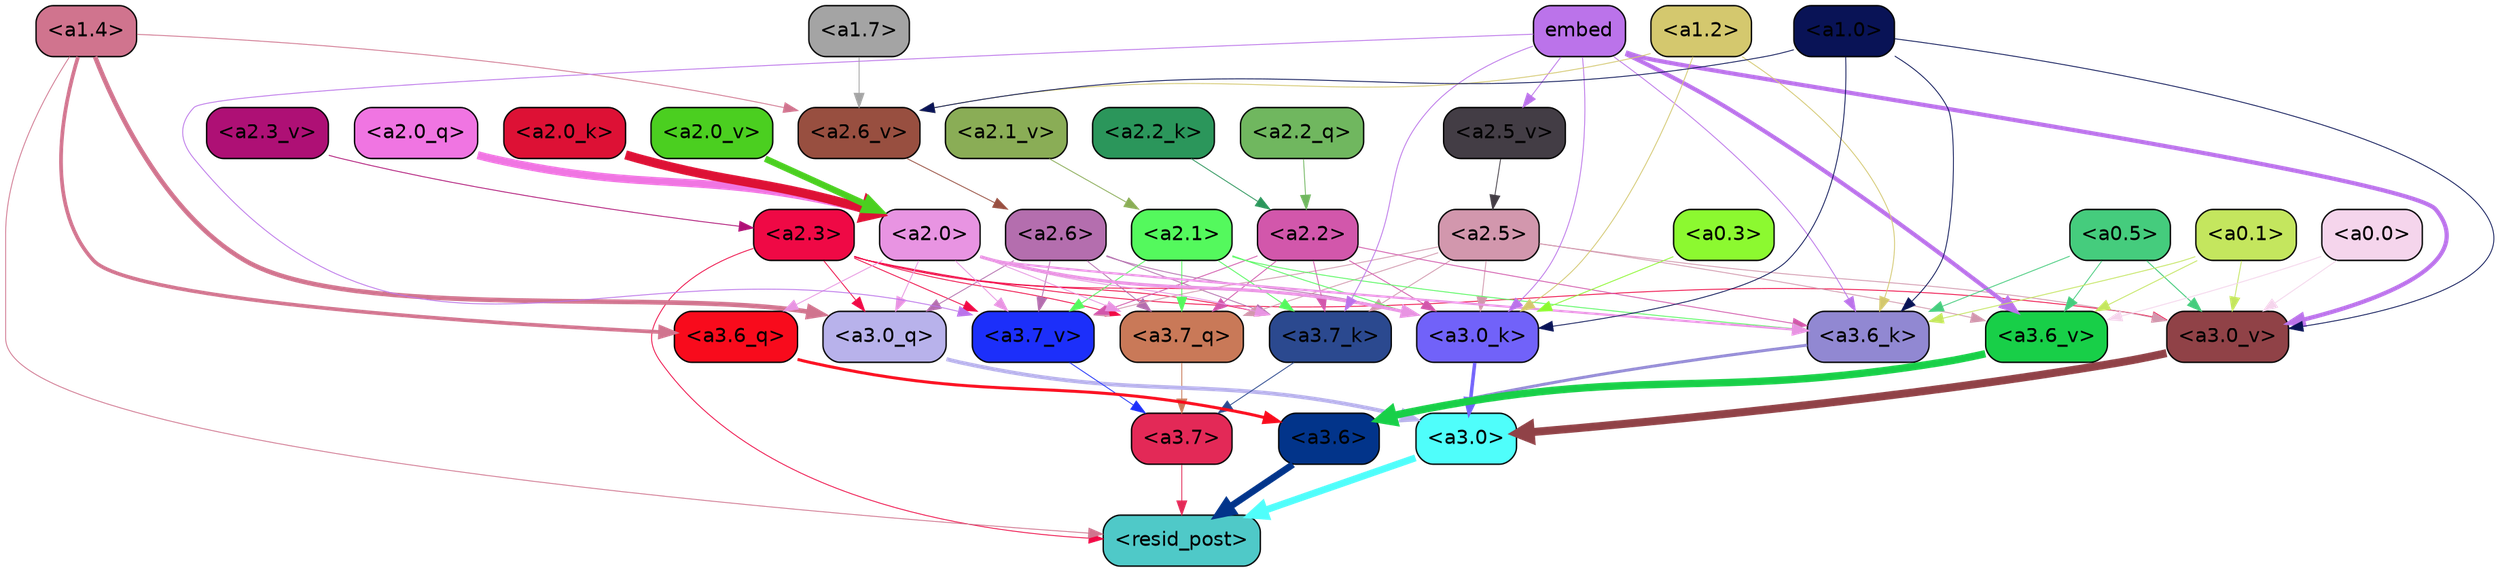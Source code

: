 strict digraph "" {
	graph [bgcolor=transparent,
		layout=dot,
		overlap=false,
		splines=true
	];
	"<a3.7>"	[color=black,
		fillcolor="#e32957",
		fontname=Helvetica,
		shape=box,
		style="filled, rounded"];
	"<resid_post>"	[color=black,
		fillcolor="#4fc9c8",
		fontname=Helvetica,
		shape=box,
		style="filled, rounded"];
	"<a3.7>" -> "<resid_post>"	[color="#e32957",
		penwidth=0.6];
	"<a3.6>"	[color=black,
		fillcolor="#02348a",
		fontname=Helvetica,
		shape=box,
		style="filled, rounded"];
	"<a3.6>" -> "<resid_post>"	[color="#02348a",
		penwidth=4.753257989883423];
	"<a3.0>"	[color=black,
		fillcolor="#4ffefb",
		fontname=Helvetica,
		shape=box,
		style="filled, rounded"];
	"<a3.0>" -> "<resid_post>"	[color="#4ffefb",
		penwidth=4.90053927898407];
	"<a2.3>"	[color=black,
		fillcolor="#ef0945",
		fontname=Helvetica,
		shape=box,
		style="filled, rounded"];
	"<a2.3>" -> "<resid_post>"	[color="#ef0945",
		penwidth=0.6];
	"<a3.7_q>"	[color=black,
		fillcolor="#c97958",
		fontname=Helvetica,
		shape=box,
		style="filled, rounded"];
	"<a2.3>" -> "<a3.7_q>"	[color="#ef0945",
		penwidth=0.6];
	"<a3.0_q>"	[color=black,
		fillcolor="#b8b2eb",
		fontname=Helvetica,
		shape=box,
		style="filled, rounded"];
	"<a2.3>" -> "<a3.0_q>"	[color="#ef0945",
		penwidth=0.6];
	"<a3.7_k>"	[color=black,
		fillcolor="#2b498f",
		fontname=Helvetica,
		shape=box,
		style="filled, rounded"];
	"<a2.3>" -> "<a3.7_k>"	[color="#ef0945",
		penwidth=0.6];
	"<a3.0_k>"	[color=black,
		fillcolor="#7162f9",
		fontname=Helvetica,
		shape=box,
		style="filled, rounded"];
	"<a2.3>" -> "<a3.0_k>"	[color="#ef0945",
		penwidth=0.6];
	"<a3.7_v>"	[color=black,
		fillcolor="#1c2ffa",
		fontname=Helvetica,
		shape=box,
		style="filled, rounded"];
	"<a2.3>" -> "<a3.7_v>"	[color="#ef0945",
		penwidth=0.6];
	"<a3.0_v>"	[color=black,
		fillcolor="#904247",
		fontname=Helvetica,
		shape=box,
		style="filled, rounded"];
	"<a2.3>" -> "<a3.0_v>"	[color="#ef0945",
		penwidth=0.6];
	"<a1.4>"	[color=black,
		fillcolor="#d0748e",
		fontname=Helvetica,
		shape=box,
		style="filled, rounded"];
	"<a1.4>" -> "<resid_post>"	[color="#d0748e",
		penwidth=0.6];
	"<a3.6_q>"	[color=black,
		fillcolor="#f80b1c",
		fontname=Helvetica,
		shape=box,
		style="filled, rounded"];
	"<a1.4>" -> "<a3.6_q>"	[color="#d0748e",
		penwidth=2.6043437719345093];
	"<a1.4>" -> "<a3.0_q>"	[color="#d0748e",
		penwidth=3.2779015004634857];
	"<a2.6_v>"	[color=black,
		fillcolor="#984f40",
		fontname=Helvetica,
		shape=box,
		style="filled, rounded"];
	"<a1.4>" -> "<a2.6_v>"	[color="#d0748e",
		penwidth=0.6];
	"<a3.7_q>" -> "<a3.7>"	[color="#c97958",
		penwidth=0.6];
	"<a3.6_q>" -> "<a3.6>"	[color="#f80b1c",
		penwidth=2.091020345687866];
	"<a3.0_q>" -> "<a3.0>"	[color="#b8b2eb",
		penwidth=2.7421876192092896];
	"<a3.7_k>" -> "<a3.7>"	[color="#2b498f",
		penwidth=0.6];
	"<a3.6_k>"	[color=black,
		fillcolor="#9188d2",
		fontname=Helvetica,
		shape=box,
		style="filled, rounded"];
	"<a3.6_k>" -> "<a3.6>"	[color="#9188d2",
		penwidth=2.048597991466522];
	"<a3.0_k>" -> "<a3.0>"	[color="#7162f9",
		penwidth=2.476402521133423];
	"<a3.7_v>" -> "<a3.7>"	[color="#1c2ffa",
		penwidth=0.6];
	"<a3.6_v>"	[color=black,
		fillcolor="#18cf48",
		fontname=Helvetica,
		shape=box,
		style="filled, rounded"];
	"<a3.6_v>" -> "<a3.6>"	[color="#18cf48",
		penwidth=5.2550448179244995];
	"<a3.0_v>" -> "<a3.0>"	[color="#904247",
		penwidth=5.652270674705505];
	"<a2.6>"	[color=black,
		fillcolor="#b46eae",
		fontname=Helvetica,
		shape=box,
		style="filled, rounded"];
	"<a2.6>" -> "<a3.7_q>"	[color="#b46eae",
		penwidth=0.6];
	"<a2.6>" -> "<a3.0_q>"	[color="#b46eae",
		penwidth=0.6];
	"<a2.6>" -> "<a3.7_k>"	[color="#b46eae",
		penwidth=0.6];
	"<a2.6>" -> "<a3.0_k>"	[color="#b46eae",
		penwidth=0.6];
	"<a2.6>" -> "<a3.7_v>"	[color="#b46eae",
		penwidth=0.6];
	"<a2.5>"	[color=black,
		fillcolor="#d297ad",
		fontname=Helvetica,
		shape=box,
		style="filled, rounded"];
	"<a2.5>" -> "<a3.7_q>"	[color="#d297ad",
		penwidth=0.6];
	"<a2.5>" -> "<a3.7_k>"	[color="#d297ad",
		penwidth=0.6];
	"<a2.5>" -> "<a3.0_k>"	[color="#d297ad",
		penwidth=0.6];
	"<a2.5>" -> "<a3.7_v>"	[color="#d297ad",
		penwidth=0.6];
	"<a2.5>" -> "<a3.6_v>"	[color="#d297ad",
		penwidth=0.6];
	"<a2.5>" -> "<a3.0_v>"	[color="#d297ad",
		penwidth=0.6];
	"<a2.2>"	[color=black,
		fillcolor="#d257ab",
		fontname=Helvetica,
		shape=box,
		style="filled, rounded"];
	"<a2.2>" -> "<a3.7_q>"	[color="#d257ab",
		penwidth=0.6];
	"<a2.2>" -> "<a3.7_k>"	[color="#d257ab",
		penwidth=0.6];
	"<a2.2>" -> "<a3.6_k>"	[color="#d257ab",
		penwidth=0.6];
	"<a2.2>" -> "<a3.0_k>"	[color="#d257ab",
		penwidth=0.6];
	"<a2.2>" -> "<a3.7_v>"	[color="#d257ab",
		penwidth=0.6];
	"<a2.1>"	[color=black,
		fillcolor="#54f95d",
		fontname=Helvetica,
		shape=box,
		style="filled, rounded"];
	"<a2.1>" -> "<a3.7_q>"	[color="#54f95d",
		penwidth=0.6];
	"<a2.1>" -> "<a3.7_k>"	[color="#54f95d",
		penwidth=0.6];
	"<a2.1>" -> "<a3.6_k>"	[color="#54f95d",
		penwidth=0.6];
	"<a2.1>" -> "<a3.0_k>"	[color="#54f95d",
		penwidth=0.6];
	"<a2.1>" -> "<a3.7_v>"	[color="#54f95d",
		penwidth=0.6];
	"<a2.0>"	[color=black,
		fillcolor="#e894e2",
		fontname=Helvetica,
		shape=box,
		style="filled, rounded"];
	"<a2.0>" -> "<a3.7_q>"	[color="#e894e2",
		penwidth=0.6];
	"<a2.0>" -> "<a3.6_q>"	[color="#e894e2",
		penwidth=0.6];
	"<a2.0>" -> "<a3.0_q>"	[color="#e894e2",
		penwidth=0.6];
	"<a2.0>" -> "<a3.7_k>"	[color="#e894e2",
		penwidth=0.6];
	"<a2.0>" -> "<a3.6_k>"	[color="#e894e2",
		penwidth=1.5290023684501648];
	"<a2.0>" -> "<a3.0_k>"	[color="#e894e2",
		penwidth=2.2551413774490356];
	"<a2.0>" -> "<a3.7_v>"	[color="#e894e2",
		penwidth=0.6];
	embed	[color=black,
		fillcolor="#bb73ea",
		fontname=Helvetica,
		shape=box,
		style="filled, rounded"];
	embed -> "<a3.7_k>"	[color="#bb73ea",
		penwidth=0.6];
	embed -> "<a3.6_k>"	[color="#bb73ea",
		penwidth=0.6];
	embed -> "<a3.0_k>"	[color="#bb73ea",
		penwidth=0.6];
	embed -> "<a3.7_v>"	[color="#bb73ea",
		penwidth=0.6];
	embed -> "<a3.6_v>"	[color="#bb73ea",
		penwidth=2.9556376338005066];
	embed -> "<a3.0_v>"	[color="#bb73ea",
		penwidth=2.972973108291626];
	"<a2.5_v>"	[color=black,
		fillcolor="#433d45",
		fontname=Helvetica,
		shape=box,
		style="filled, rounded"];
	embed -> "<a2.5_v>"	[color="#bb73ea",
		penwidth=0.6];
	"<a1.2>"	[color=black,
		fillcolor="#d4c86e",
		fontname=Helvetica,
		shape=box,
		style="filled, rounded"];
	"<a1.2>" -> "<a3.6_k>"	[color="#d4c86e",
		penwidth=0.6];
	"<a1.2>" -> "<a3.0_k>"	[color="#d4c86e",
		penwidth=0.6];
	"<a1.2>" -> "<a2.6_v>"	[color="#d4c86e",
		penwidth=0.6];
	"<a1.0>"	[color=black,
		fillcolor="#091356",
		fontname=Helvetica,
		shape=box,
		style="filled, rounded"];
	"<a1.0>" -> "<a3.6_k>"	[color="#091356",
		penwidth=0.6];
	"<a1.0>" -> "<a3.0_k>"	[color="#091356",
		penwidth=0.6];
	"<a1.0>" -> "<a3.0_v>"	[color="#091356",
		penwidth=0.6];
	"<a1.0>" -> "<a2.6_v>"	[color="#091356",
		penwidth=0.6];
	"<a0.5>"	[color=black,
		fillcolor="#45cc7d",
		fontname=Helvetica,
		shape=box,
		style="filled, rounded"];
	"<a0.5>" -> "<a3.6_k>"	[color="#45cc7d",
		penwidth=0.6];
	"<a0.5>" -> "<a3.6_v>"	[color="#45cc7d",
		penwidth=0.6];
	"<a0.5>" -> "<a3.0_v>"	[color="#45cc7d",
		penwidth=0.6790935099124908];
	"<a0.1>"	[color=black,
		fillcolor="#c4e65e",
		fontname=Helvetica,
		shape=box,
		style="filled, rounded"];
	"<a0.1>" -> "<a3.6_k>"	[color="#c4e65e",
		penwidth=0.6];
	"<a0.1>" -> "<a3.6_v>"	[color="#c4e65e",
		penwidth=0.6];
	"<a0.1>" -> "<a3.0_v>"	[color="#c4e65e",
		penwidth=0.6];
	"<a0.3>"	[color=black,
		fillcolor="#8cf930",
		fontname=Helvetica,
		shape=box,
		style="filled, rounded"];
	"<a0.3>" -> "<a3.0_k>"	[color="#8cf930",
		penwidth=0.6];
	"<a0.0>"	[color=black,
		fillcolor="#f5d5ec",
		fontname=Helvetica,
		shape=box,
		style="filled, rounded"];
	"<a0.0>" -> "<a3.6_v>"	[color="#f5d5ec",
		penwidth=0.6];
	"<a0.0>" -> "<a3.0_v>"	[color="#f5d5ec",
		penwidth=0.6];
	"<a2.2_q>"	[color=black,
		fillcolor="#70b75f",
		fontname=Helvetica,
		shape=box,
		style="filled, rounded"];
	"<a2.2_q>" -> "<a2.2>"	[color="#70b75f",
		penwidth=0.6];
	"<a2.0_q>"	[color=black,
		fillcolor="#f075e2",
		fontname=Helvetica,
		shape=box,
		style="filled, rounded"];
	"<a2.0_q>" -> "<a2.0>"	[color="#f075e2",
		penwidth=5.6763341426849365];
	"<a2.2_k>"	[color=black,
		fillcolor="#2b965b",
		fontname=Helvetica,
		shape=box,
		style="filled, rounded"];
	"<a2.2_k>" -> "<a2.2>"	[color="#2b965b",
		penwidth=0.6];
	"<a2.0_k>"	[color=black,
		fillcolor="#dd1135",
		fontname=Helvetica,
		shape=box,
		style="filled, rounded"];
	"<a2.0_k>" -> "<a2.0>"	[color="#dd1135",
		penwidth=6.450865745544434];
	"<a2.6_v>" -> "<a2.6>"	[color="#984f40",
		penwidth=0.6];
	"<a2.5_v>" -> "<a2.5>"	[color="#433d45",
		penwidth=0.6];
	"<a2.3_v>"	[color=black,
		fillcolor="#ae1075",
		fontname=Helvetica,
		shape=box,
		style="filled, rounded"];
	"<a2.3_v>" -> "<a2.3>"	[color="#ae1075",
		penwidth=0.6];
	"<a2.1_v>"	[color=black,
		fillcolor="#8aad56",
		fontname=Helvetica,
		shape=box,
		style="filled, rounded"];
	"<a2.1_v>" -> "<a2.1>"	[color="#8aad56",
		penwidth=0.6];
	"<a2.0_v>"	[color=black,
		fillcolor="#4bcf20",
		fontname=Helvetica,
		shape=box,
		style="filled, rounded"];
	"<a2.0_v>" -> "<a2.0>"	[color="#4bcf20",
		penwidth=4.569358706474304];
	"<a1.7>"	[color=black,
		fillcolor="#a4a4a4",
		fontname=Helvetica,
		shape=box,
		style="filled, rounded"];
	"<a1.7>" -> "<a2.6_v>"	[color="#a4a4a4",
		penwidth=0.6];
}
